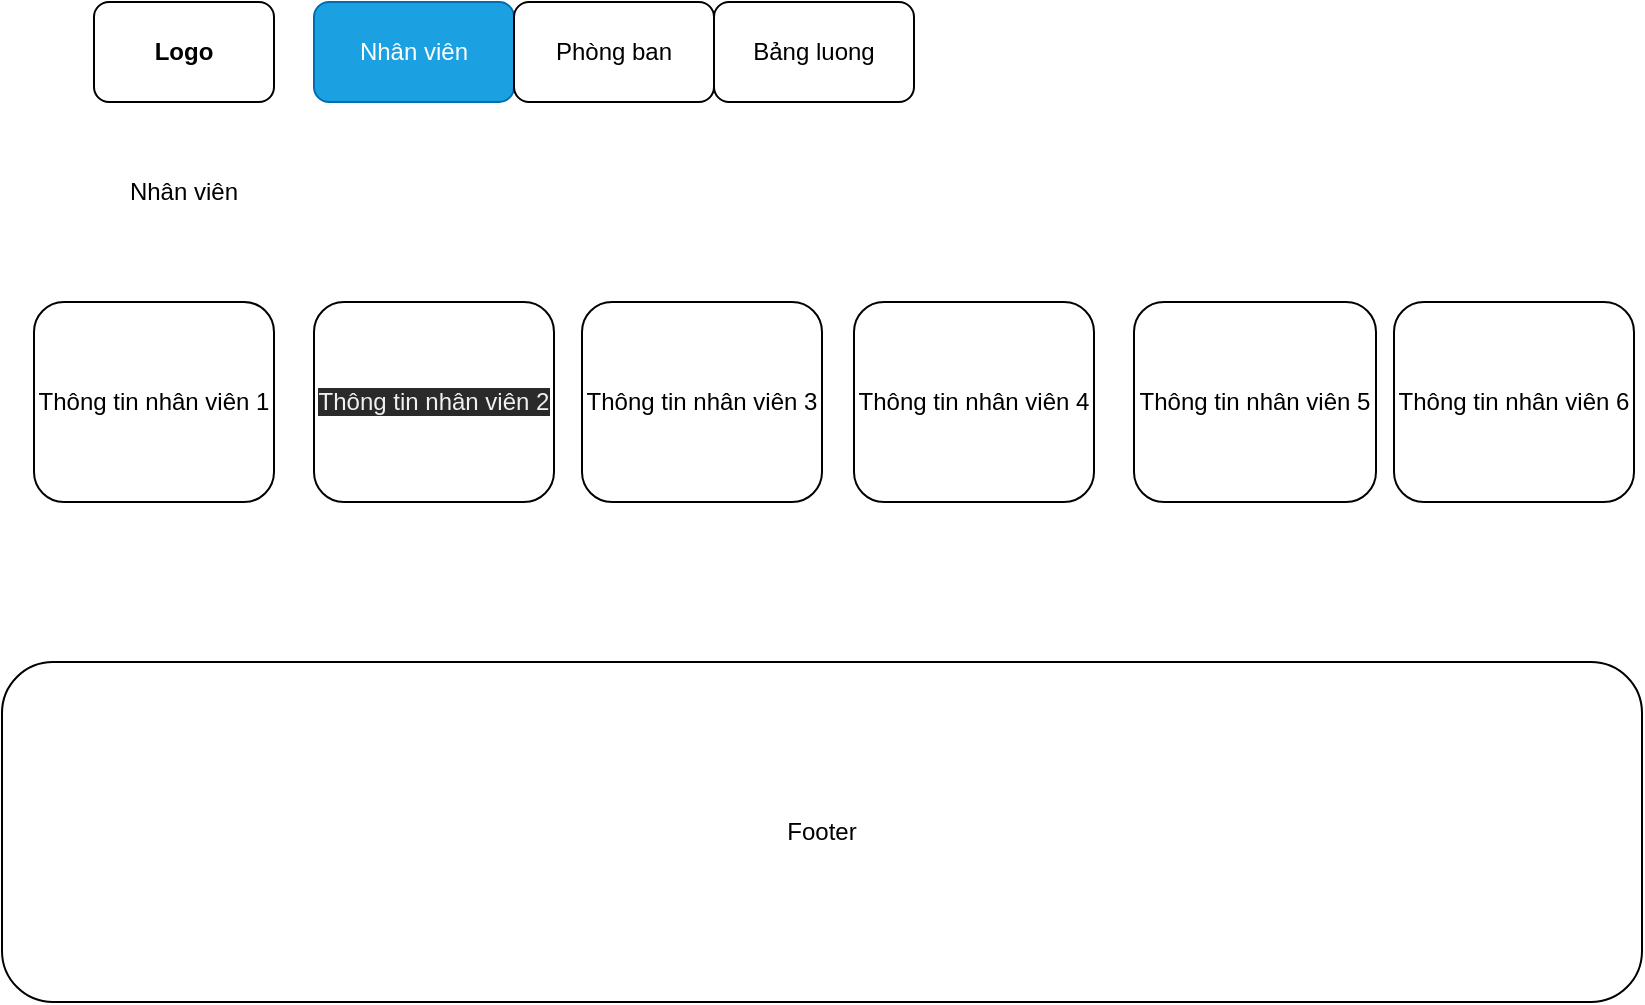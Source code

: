 <mxfile>
    <diagram id="K4loU95NEpMrIUJ_bb3c" name="Page-1">
        <mxGraphModel dx="1118" dy="790" grid="1" gridSize="10" guides="1" tooltips="1" connect="1" arrows="1" fold="1" page="1" pageScale="1" pageWidth="827" pageHeight="1169" math="0" shadow="0">
            <root>
                <mxCell id="0"/>
                <mxCell id="1" parent="0"/>
                <mxCell id="2" value="&lt;b&gt;Logo&lt;/b&gt;" style="rounded=1;whiteSpace=wrap;html=1;" parent="1" vertex="1">
                    <mxGeometry x="50" y="40" width="90" height="50" as="geometry"/>
                </mxCell>
                <mxCell id="11" value="Nhân viên" style="text;html=1;strokeColor=none;fillColor=none;align=center;verticalAlign=middle;whiteSpace=wrap;rounded=0;" parent="1" vertex="1">
                    <mxGeometry x="65" y="120" width="60" height="30" as="geometry"/>
                </mxCell>
                <mxCell id="12" value="Nhân viên" style="rounded=1;whiteSpace=wrap;html=1;fillColor=#1ba1e2;fontColor=#ffffff;strokeColor=#006EAF;" parent="1" vertex="1">
                    <mxGeometry x="160" y="40" width="100" height="50" as="geometry"/>
                </mxCell>
                <mxCell id="13" value="Phòng ban" style="rounded=1;whiteSpace=wrap;html=1;" parent="1" vertex="1">
                    <mxGeometry x="260" y="40" width="100" height="50" as="geometry"/>
                </mxCell>
                <mxCell id="14" value="Bảng luong" style="rounded=1;whiteSpace=wrap;html=1;" parent="1" vertex="1">
                    <mxGeometry x="360" y="40" width="100" height="50" as="geometry"/>
                </mxCell>
                <mxCell id="15" value="Thông tin nhân viên 1" style="rounded=1;whiteSpace=wrap;html=1;" parent="1" vertex="1">
                    <mxGeometry x="20" y="190" width="120" height="100" as="geometry"/>
                </mxCell>
                <mxCell id="16" value="&lt;span style=&quot;color: rgb(240 , 240 , 240) ; font-family: &amp;#34;helvetica&amp;#34; ; font-size: 12px ; font-style: normal ; font-weight: 400 ; letter-spacing: normal ; text-align: center ; text-indent: 0px ; text-transform: none ; word-spacing: 0px ; background-color: rgb(42 , 42 , 42) ; display: inline ; float: none&quot;&gt;Thông tin nhân viên 2&lt;/span&gt;" style="rounded=1;whiteSpace=wrap;html=1;" parent="1" vertex="1">
                    <mxGeometry x="160" y="190" width="120" height="100" as="geometry"/>
                </mxCell>
                <mxCell id="17" value="&lt;span&gt;Thông tin nhân viên 3&lt;/span&gt;" style="rounded=1;whiteSpace=wrap;html=1;" parent="1" vertex="1">
                    <mxGeometry x="294" y="190" width="120" height="100" as="geometry"/>
                </mxCell>
                <mxCell id="18" value="Thông tin nhân viên 4" style="rounded=1;whiteSpace=wrap;html=1;" parent="1" vertex="1">
                    <mxGeometry x="430" y="190" width="120" height="100" as="geometry"/>
                </mxCell>
                <mxCell id="19" value="Thông tin nhân viên 5" style="rounded=1;whiteSpace=wrap;html=1;" parent="1" vertex="1">
                    <mxGeometry x="570" y="190" width="121" height="100" as="geometry"/>
                </mxCell>
                <mxCell id="20" value="Thông tin nhân viên 6&lt;br&gt;" style="rounded=1;whiteSpace=wrap;html=1;" parent="1" vertex="1">
                    <mxGeometry x="700" y="190" width="120" height="100" as="geometry"/>
                </mxCell>
                <mxCell id="21" value="Footer&lt;br&gt;" style="rounded=1;whiteSpace=wrap;html=1;" parent="1" vertex="1">
                    <mxGeometry x="4" y="370" width="820" height="170" as="geometry"/>
                </mxCell>
            </root>
        </mxGraphModel>
    </diagram>
</mxfile>